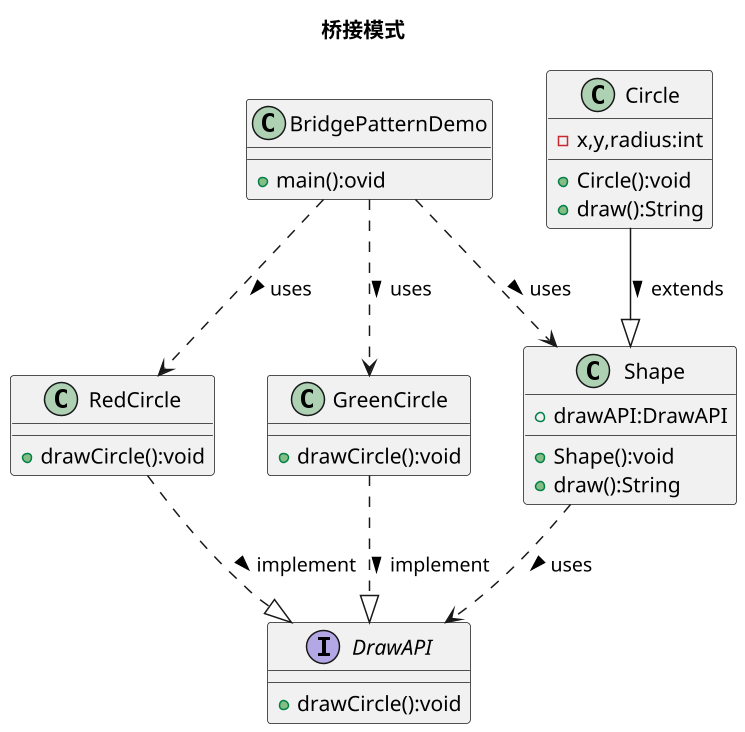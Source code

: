 @startuml
title 桥接模式
scale 1.5

interface DrawAPI{
    +drawCircle():void
}

class RedCircle{
    +drawCircle():void
}

class GreenCircle{
    +drawCircle():void
}

RedCircle ..|> DrawAPI: implement >
GreenCircle ..|> DrawAPI: implement >

class Shape{
    +drawAPI:DrawAPI
    +Shape():void
    +draw():String
}

class Circle{
    -x,y,radius:int
    +Circle():void
    +draw():String
}

Circle --|> Shape: extends >
Shape ..> DrawAPI: uses >

class BridgePatternDemo{
    +main():ovid
}

BridgePatternDemo ..> Shape: uses >
BridgePatternDemo ..> RedCircle: uses >
BridgePatternDemo ..> GreenCircle: uses >
@enduml